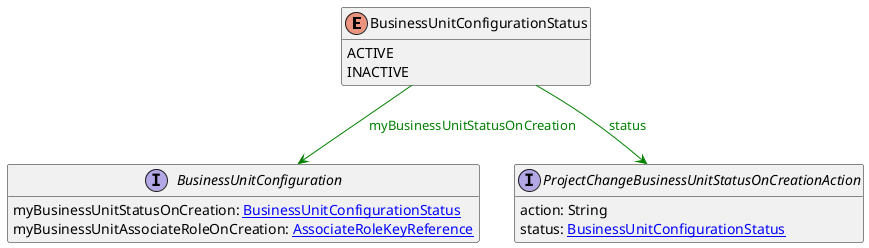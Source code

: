 @startuml

hide methods
enum BusinessUnitConfigurationStatus {
    ACTIVE
    INACTIVE
}
interface BusinessUnitConfiguration [[BusinessUnitConfiguration.svg]]  {
    myBusinessUnitStatusOnCreation: [[BusinessUnitConfigurationStatus.svg BusinessUnitConfigurationStatus]]
    myBusinessUnitAssociateRoleOnCreation: [[AssociateRoleKeyReference.svg AssociateRoleKeyReference]]
}
interface ProjectChangeBusinessUnitStatusOnCreationAction [[ProjectChangeBusinessUnitStatusOnCreationAction.svg]]  {
    action: String
    status: [[BusinessUnitConfigurationStatus.svg BusinessUnitConfigurationStatus]]
}
BusinessUnitConfigurationStatus --> BusinessUnitConfiguration #green;text:green : "myBusinessUnitStatusOnCreation"
BusinessUnitConfigurationStatus --> ProjectChangeBusinessUnitStatusOnCreationAction #green;text:green : "status"
@enduml
